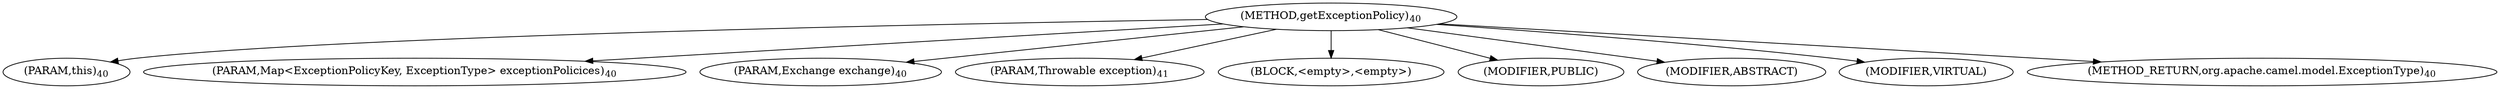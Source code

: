 digraph "getExceptionPolicy" {  
"6" [label = <(METHOD,getExceptionPolicy)<SUB>40</SUB>> ]
"7" [label = <(PARAM,this)<SUB>40</SUB>> ]
"8" [label = <(PARAM,Map&lt;ExceptionPolicyKey, ExceptionType&gt; exceptionPolicices)<SUB>40</SUB>> ]
"9" [label = <(PARAM,Exchange exchange)<SUB>40</SUB>> ]
"10" [label = <(PARAM,Throwable exception)<SUB>41</SUB>> ]
"11" [label = <(BLOCK,&lt;empty&gt;,&lt;empty&gt;)> ]
"12" [label = <(MODIFIER,PUBLIC)> ]
"13" [label = <(MODIFIER,ABSTRACT)> ]
"14" [label = <(MODIFIER,VIRTUAL)> ]
"15" [label = <(METHOD_RETURN,org.apache.camel.model.ExceptionType)<SUB>40</SUB>> ]
  "6" -> "7" 
  "6" -> "8" 
  "6" -> "9" 
  "6" -> "10" 
  "6" -> "11" 
  "6" -> "12" 
  "6" -> "13" 
  "6" -> "14" 
  "6" -> "15" 
}
